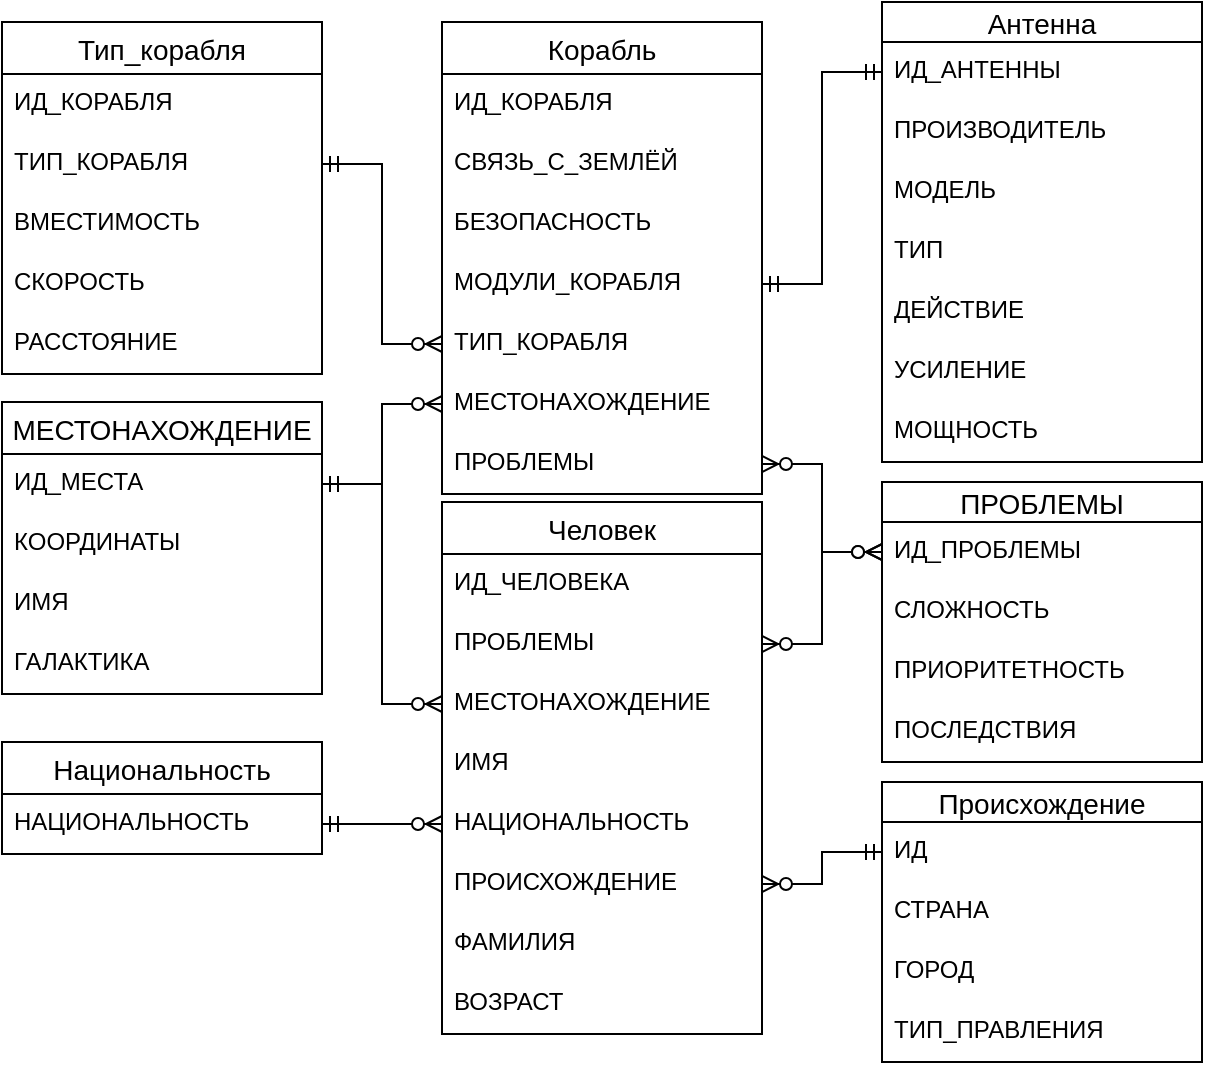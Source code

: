 <mxfile version="20.8.23" type="device"><diagram name="Page-1" id="JypgoLp4C-P_b7GqsAr2"><mxGraphModel dx="778" dy="849" grid="1" gridSize="10" guides="1" tooltips="1" connect="1" arrows="1" fold="1" page="1" pageScale="1" pageWidth="850" pageHeight="1100" math="0" shadow="0"><root><mxCell id="0"/><mxCell id="1" parent="0"/><mxCell id="SkOkAUkjamq2W7RcczAN-3" value="Человек" style="swimlane;fontStyle=0;childLayout=stackLayout;horizontal=1;startSize=26;horizontalStack=0;resizeParent=1;resizeParentMax=0;resizeLast=0;collapsible=1;marginBottom=0;align=center;fontSize=14;" parent="1" vertex="1"><mxGeometry x="260" y="250" width="160" height="266" as="geometry"/></mxCell><mxCell id="SkOkAUkjamq2W7RcczAN-4" value="ИД_ЧЕЛОВЕКА" style="text;strokeColor=none;fillColor=none;spacingLeft=4;spacingRight=4;overflow=hidden;rotatable=0;points=[[0,0.5],[1,0.5]];portConstraint=eastwest;fontSize=12;" parent="SkOkAUkjamq2W7RcczAN-3" vertex="1"><mxGeometry y="26" width="160" height="30" as="geometry"/></mxCell><mxCell id="SkOkAUkjamq2W7RcczAN-8" value="ПРОБЛЕМЫ" style="text;strokeColor=none;fillColor=none;spacingLeft=4;spacingRight=4;overflow=hidden;rotatable=0;points=[[0,0.5],[1,0.5]];portConstraint=eastwest;fontSize=12;" parent="SkOkAUkjamq2W7RcczAN-3" vertex="1"><mxGeometry y="56" width="160" height="30" as="geometry"/></mxCell><mxCell id="SkOkAUkjamq2W7RcczAN-7" value="МЕСТОНАХОЖДЕНИЕ" style="text;strokeColor=none;fillColor=none;spacingLeft=4;spacingRight=4;overflow=hidden;rotatable=0;points=[[0,0.5],[1,0.5]];portConstraint=eastwest;fontSize=12;" parent="SkOkAUkjamq2W7RcczAN-3" vertex="1"><mxGeometry y="86" width="160" height="30" as="geometry"/></mxCell><mxCell id="SkOkAUkjamq2W7RcczAN-11" value="ИМЯ" style="text;strokeColor=none;fillColor=none;spacingLeft=4;spacingRight=4;overflow=hidden;rotatable=0;points=[[0,0.5],[1,0.5]];portConstraint=eastwest;fontSize=12;" parent="SkOkAUkjamq2W7RcczAN-3" vertex="1"><mxGeometry y="116" width="160" height="30" as="geometry"/></mxCell><mxCell id="SkOkAUkjamq2W7RcczAN-10" value="НАЦИОНАЛЬНОСТЬ" style="text;strokeColor=none;fillColor=none;spacingLeft=4;spacingRight=4;overflow=hidden;rotatable=0;points=[[0,0.5],[1,0.5]];portConstraint=eastwest;fontSize=12;" parent="SkOkAUkjamq2W7RcczAN-3" vertex="1"><mxGeometry y="146" width="160" height="30" as="geometry"/></mxCell><mxCell id="SkOkAUkjamq2W7RcczAN-9" value="ПРОИСХОЖДЕНИЕ" style="text;strokeColor=none;fillColor=none;spacingLeft=4;spacingRight=4;overflow=hidden;rotatable=0;points=[[0,0.5],[1,0.5]];portConstraint=eastwest;fontSize=12;" parent="SkOkAUkjamq2W7RcczAN-3" vertex="1"><mxGeometry y="176" width="160" height="30" as="geometry"/></mxCell><mxCell id="SkOkAUkjamq2W7RcczAN-5" value="ФАМИЛИЯ" style="text;strokeColor=none;fillColor=none;spacingLeft=4;spacingRight=4;overflow=hidden;rotatable=0;points=[[0,0.5],[1,0.5]];portConstraint=eastwest;fontSize=12;" parent="SkOkAUkjamq2W7RcczAN-3" vertex="1"><mxGeometry y="206" width="160" height="30" as="geometry"/></mxCell><mxCell id="SkOkAUkjamq2W7RcczAN-6" value="ВОЗРАСТ" style="text;strokeColor=none;fillColor=none;spacingLeft=4;spacingRight=4;overflow=hidden;rotatable=0;points=[[0,0.5],[1,0.5]];portConstraint=eastwest;fontSize=12;" parent="SkOkAUkjamq2W7RcczAN-3" vertex="1"><mxGeometry y="236" width="160" height="30" as="geometry"/></mxCell><mxCell id="SkOkAUkjamq2W7RcczAN-12" value="Корабль" style="swimlane;fontStyle=0;childLayout=stackLayout;horizontal=1;startSize=26;horizontalStack=0;resizeParent=1;resizeParentMax=0;resizeLast=0;collapsible=1;marginBottom=0;align=center;fontSize=14;" parent="1" vertex="1"><mxGeometry x="260" y="10" width="160" height="236" as="geometry"/></mxCell><mxCell id="SkOkAUkjamq2W7RcczAN-13" value="ИД_КОРАБЛЯ" style="text;strokeColor=none;fillColor=none;spacingLeft=4;spacingRight=4;overflow=hidden;rotatable=0;points=[[0,0.5],[1,0.5]];portConstraint=eastwest;fontSize=12;" parent="SkOkAUkjamq2W7RcczAN-12" vertex="1"><mxGeometry y="26" width="160" height="30" as="geometry"/></mxCell><mxCell id="SkOkAUkjamq2W7RcczAN-14" value="СВЯЗЬ_С_ЗЕМЛЁЙ" style="text;strokeColor=none;fillColor=none;spacingLeft=4;spacingRight=4;overflow=hidden;rotatable=0;points=[[0,0.5],[1,0.5]];portConstraint=eastwest;fontSize=12;" parent="SkOkAUkjamq2W7RcczAN-12" vertex="1"><mxGeometry y="56" width="160" height="30" as="geometry"/></mxCell><mxCell id="SkOkAUkjamq2W7RcczAN-15" value="БЕЗОПАСНОСТЬ" style="text;strokeColor=none;fillColor=none;spacingLeft=4;spacingRight=4;overflow=hidden;rotatable=0;points=[[0,0.5],[1,0.5]];portConstraint=eastwest;fontSize=12;" parent="SkOkAUkjamq2W7RcczAN-12" vertex="1"><mxGeometry y="86" width="160" height="30" as="geometry"/></mxCell><mxCell id="SkOkAUkjamq2W7RcczAN-18" value="МОДУЛИ_КОРАБЛЯ" style="text;strokeColor=none;fillColor=none;spacingLeft=4;spacingRight=4;overflow=hidden;rotatable=0;points=[[0,0.5],[1,0.5]];portConstraint=eastwest;fontSize=12;" parent="SkOkAUkjamq2W7RcczAN-12" vertex="1"><mxGeometry y="116" width="160" height="30" as="geometry"/></mxCell><mxCell id="SkOkAUkjamq2W7RcczAN-16" value="ТИП_КОРАБЛЯ" style="text;strokeColor=none;fillColor=none;spacingLeft=4;spacingRight=4;overflow=hidden;rotatable=0;points=[[0,0.5],[1,0.5]];portConstraint=eastwest;fontSize=12;" parent="SkOkAUkjamq2W7RcczAN-12" vertex="1"><mxGeometry y="146" width="160" height="30" as="geometry"/></mxCell><mxCell id="SkOkAUkjamq2W7RcczAN-17" value="МЕСТОНАХОЖДЕНИЕ" style="text;strokeColor=none;fillColor=none;spacingLeft=4;spacingRight=4;overflow=hidden;rotatable=0;points=[[0,0.5],[1,0.5]];portConstraint=eastwest;fontSize=12;" parent="SkOkAUkjamq2W7RcczAN-12" vertex="1"><mxGeometry y="176" width="160" height="30" as="geometry"/></mxCell><mxCell id="SkOkAUkjamq2W7RcczAN-20" value="ПРОБЛЕМЫ" style="text;strokeColor=none;fillColor=none;spacingLeft=4;spacingRight=4;overflow=hidden;rotatable=0;points=[[0,0.5],[1,0.5]];portConstraint=eastwest;fontSize=12;" parent="SkOkAUkjamq2W7RcczAN-12" vertex="1"><mxGeometry y="206" width="160" height="30" as="geometry"/></mxCell><mxCell id="SkOkAUkjamq2W7RcczAN-21" value="МЕСТОНАХОЖДЕНИЕ" style="swimlane;fontStyle=0;childLayout=stackLayout;horizontal=1;startSize=26;horizontalStack=0;resizeParent=1;resizeParentMax=0;resizeLast=0;collapsible=1;marginBottom=0;align=center;fontSize=14;" parent="1" vertex="1"><mxGeometry x="40" y="200" width="160" height="146" as="geometry"/></mxCell><mxCell id="SkOkAUkjamq2W7RcczAN-22" value="ИД_МЕСТА" style="text;strokeColor=none;fillColor=none;spacingLeft=4;spacingRight=4;overflow=hidden;rotatable=0;points=[[0,0.5],[1,0.5]];portConstraint=eastwest;fontSize=12;" parent="SkOkAUkjamq2W7RcczAN-21" vertex="1"><mxGeometry y="26" width="160" height="30" as="geometry"/></mxCell><mxCell id="SkOkAUkjamq2W7RcczAN-25" value="КООРДИНАТЫ" style="text;strokeColor=none;fillColor=none;spacingLeft=4;spacingRight=4;overflow=hidden;rotatable=0;points=[[0,0.5],[1,0.5]];portConstraint=eastwest;fontSize=12;" parent="SkOkAUkjamq2W7RcczAN-21" vertex="1"><mxGeometry y="56" width="160" height="30" as="geometry"/></mxCell><mxCell id="SkOkAUkjamq2W7RcczAN-24" value="ИМЯ" style="text;strokeColor=none;fillColor=none;spacingLeft=4;spacingRight=4;overflow=hidden;rotatable=0;points=[[0,0.5],[1,0.5]];portConstraint=eastwest;fontSize=12;" parent="SkOkAUkjamq2W7RcczAN-21" vertex="1"><mxGeometry y="86" width="160" height="30" as="geometry"/></mxCell><mxCell id="SkOkAUkjamq2W7RcczAN-23" value="ГАЛАКТИКА" style="text;strokeColor=none;fillColor=none;spacingLeft=4;spacingRight=4;overflow=hidden;rotatable=0;points=[[0,0.5],[1,0.5]];portConstraint=eastwest;fontSize=12;" parent="SkOkAUkjamq2W7RcczAN-21" vertex="1"><mxGeometry y="116" width="160" height="30" as="geometry"/></mxCell><mxCell id="SkOkAUkjamq2W7RcczAN-26" value="ПРОБЛЕМЫ" style="swimlane;fontStyle=0;childLayout=stackLayout;horizontal=1;startSize=20;horizontalStack=0;resizeParent=1;resizeParentMax=0;resizeLast=0;collapsible=1;marginBottom=0;align=center;fontSize=14;" parent="1" vertex="1"><mxGeometry x="480" y="240" width="160" height="140" as="geometry"/></mxCell><mxCell id="SkOkAUkjamq2W7RcczAN-27" value="ИД_ПРОБЛЕМЫ" style="text;strokeColor=none;fillColor=none;spacingLeft=4;spacingRight=4;overflow=hidden;rotatable=0;points=[[0,0.5],[1,0.5]];portConstraint=eastwest;fontSize=12;" parent="SkOkAUkjamq2W7RcczAN-26" vertex="1"><mxGeometry y="20" width="160" height="30" as="geometry"/></mxCell><mxCell id="SkOkAUkjamq2W7RcczAN-28" value="СЛОЖНОСТЬ" style="text;strokeColor=none;fillColor=none;spacingLeft=4;spacingRight=4;overflow=hidden;rotatable=0;points=[[0,0.5],[1,0.5]];portConstraint=eastwest;fontSize=12;" parent="SkOkAUkjamq2W7RcczAN-26" vertex="1"><mxGeometry y="50" width="160" height="30" as="geometry"/></mxCell><mxCell id="SkOkAUkjamq2W7RcczAN-29" value="ПРИОРИТЕТНОСТЬ" style="text;strokeColor=none;fillColor=none;spacingLeft=4;spacingRight=4;overflow=hidden;rotatable=0;points=[[0,0.5],[1,0.5]];portConstraint=eastwest;fontSize=12;" parent="SkOkAUkjamq2W7RcczAN-26" vertex="1"><mxGeometry y="80" width="160" height="30" as="geometry"/></mxCell><mxCell id="SkOkAUkjamq2W7RcczAN-30" value="ПОСЛЕДСТВИЯ" style="text;strokeColor=none;fillColor=none;spacingLeft=4;spacingRight=4;overflow=hidden;rotatable=0;points=[[0,0.5],[1,0.5]];portConstraint=eastwest;fontSize=12;" parent="SkOkAUkjamq2W7RcczAN-26" vertex="1"><mxGeometry y="110" width="160" height="30" as="geometry"/></mxCell><mxCell id="SkOkAUkjamq2W7RcczAN-31" value="" style="edgeStyle=entityRelationEdgeStyle;fontSize=12;html=1;endArrow=ERzeroToMany;startArrow=ERmandOne;rounded=0;exitX=1;exitY=0.5;exitDx=0;exitDy=0;entryX=0;entryY=0.5;entryDx=0;entryDy=0;" parent="1" source="SkOkAUkjamq2W7RcczAN-22" target="SkOkAUkjamq2W7RcczAN-7" edge="1"><mxGeometry width="100" height="100" relative="1" as="geometry"><mxPoint x="360" y="410" as="sourcePoint"/><mxPoint x="460" y="310" as="targetPoint"/></mxGeometry></mxCell><mxCell id="SkOkAUkjamq2W7RcczAN-32" value="" style="edgeStyle=entityRelationEdgeStyle;fontSize=12;html=1;endArrow=ERzeroToMany;startArrow=ERmandOne;rounded=0;exitX=1;exitY=0.5;exitDx=0;exitDy=0;entryX=0;entryY=0.5;entryDx=0;entryDy=0;" parent="1" source="SkOkAUkjamq2W7RcczAN-22" target="SkOkAUkjamq2W7RcczAN-17" edge="1"><mxGeometry width="100" height="100" relative="1" as="geometry"><mxPoint x="210" y="221" as="sourcePoint"/><mxPoint x="270" y="531" as="targetPoint"/></mxGeometry></mxCell><mxCell id="SkOkAUkjamq2W7RcczAN-33" value="" style="edgeStyle=entityRelationEdgeStyle;fontSize=12;html=1;endArrow=ERzeroToMany;endFill=1;startArrow=ERzeroToMany;rounded=0;exitX=1;exitY=0.5;exitDx=0;exitDy=0;entryX=0;entryY=0.5;entryDx=0;entryDy=0;" parent="1" source="SkOkAUkjamq2W7RcczAN-20" target="SkOkAUkjamq2W7RcczAN-27" edge="1"><mxGeometry width="100" height="100" relative="1" as="geometry"><mxPoint x="600" y="570" as="sourcePoint"/><mxPoint x="700" y="470" as="targetPoint"/></mxGeometry></mxCell><mxCell id="SkOkAUkjamq2W7RcczAN-34" value="" style="edgeStyle=entityRelationEdgeStyle;fontSize=12;html=1;endArrow=ERzeroToMany;endFill=1;startArrow=ERzeroToMany;rounded=0;exitX=1;exitY=0.5;exitDx=0;exitDy=0;entryX=0;entryY=0.5;entryDx=0;entryDy=0;" parent="1" source="SkOkAUkjamq2W7RcczAN-8" target="SkOkAUkjamq2W7RcczAN-27" edge="1"><mxGeometry width="100" height="100" relative="1" as="geometry"><mxPoint x="430" y="215" as="sourcePoint"/><mxPoint x="490" y="271" as="targetPoint"/></mxGeometry></mxCell><mxCell id="SkOkAUkjamq2W7RcczAN-35" value="Антенна" style="swimlane;fontStyle=0;childLayout=stackLayout;horizontal=1;startSize=20;horizontalStack=0;resizeParent=1;resizeParentMax=0;resizeLast=0;collapsible=1;marginBottom=0;align=center;fontSize=14;" parent="1" vertex="1"><mxGeometry x="480" width="160" height="230" as="geometry"/></mxCell><mxCell id="SkOkAUkjamq2W7RcczAN-36" value="ИД_АНТЕННЫ" style="text;strokeColor=none;fillColor=none;spacingLeft=4;spacingRight=4;overflow=hidden;rotatable=0;points=[[0,0.5],[1,0.5]];portConstraint=eastwest;fontSize=12;" parent="SkOkAUkjamq2W7RcczAN-35" vertex="1"><mxGeometry y="20" width="160" height="30" as="geometry"/></mxCell><mxCell id="SkOkAUkjamq2W7RcczAN-37" value="ПРОИЗВОДИТЕЛЬ" style="text;strokeColor=none;fillColor=none;spacingLeft=4;spacingRight=4;overflow=hidden;rotatable=0;points=[[0,0.5],[1,0.5]];portConstraint=eastwest;fontSize=12;" parent="SkOkAUkjamq2W7RcczAN-35" vertex="1"><mxGeometry y="50" width="160" height="30" as="geometry"/></mxCell><mxCell id="SkOkAUkjamq2W7RcczAN-38" value="МОДЕЛЬ" style="text;strokeColor=none;fillColor=none;spacingLeft=4;spacingRight=4;overflow=hidden;rotatable=0;points=[[0,0.5],[1,0.5]];portConstraint=eastwest;fontSize=12;" parent="SkOkAUkjamq2W7RcczAN-35" vertex="1"><mxGeometry y="80" width="160" height="30" as="geometry"/></mxCell><mxCell id="rr4YV2XpR3iiyL3MdDAH-6" value="ТИП" style="text;strokeColor=none;fillColor=none;spacingLeft=4;spacingRight=4;overflow=hidden;rotatable=0;points=[[0,0.5],[1,0.5]];portConstraint=eastwest;fontSize=12;" vertex="1" parent="SkOkAUkjamq2W7RcczAN-35"><mxGeometry y="110" width="160" height="30" as="geometry"/></mxCell><mxCell id="rr4YV2XpR3iiyL3MdDAH-7" value="ДЕЙСТВИЕ" style="text;strokeColor=none;fillColor=none;spacingLeft=4;spacingRight=4;overflow=hidden;rotatable=0;points=[[0,0.5],[1,0.5]];portConstraint=eastwest;fontSize=12;" vertex="1" parent="SkOkAUkjamq2W7RcczAN-35"><mxGeometry y="140" width="160" height="30" as="geometry"/></mxCell><mxCell id="rr4YV2XpR3iiyL3MdDAH-8" value="УСИЛЕНИЕ" style="text;strokeColor=none;fillColor=none;spacingLeft=4;spacingRight=4;overflow=hidden;rotatable=0;points=[[0,0.5],[1,0.5]];portConstraint=eastwest;fontSize=12;" vertex="1" parent="SkOkAUkjamq2W7RcczAN-35"><mxGeometry y="170" width="160" height="30" as="geometry"/></mxCell><mxCell id="rr4YV2XpR3iiyL3MdDAH-9" value="МОЩНОСТЬ" style="text;strokeColor=none;fillColor=none;spacingLeft=4;spacingRight=4;overflow=hidden;rotatable=0;points=[[0,0.5],[1,0.5]];portConstraint=eastwest;fontSize=12;" vertex="1" parent="SkOkAUkjamq2W7RcczAN-35"><mxGeometry y="200" width="160" height="30" as="geometry"/></mxCell><mxCell id="SkOkAUkjamq2W7RcczAN-39" value="Тип_корабля" style="swimlane;fontStyle=0;childLayout=stackLayout;horizontal=1;startSize=26;horizontalStack=0;resizeParent=1;resizeParentMax=0;resizeLast=0;collapsible=1;marginBottom=0;align=center;fontSize=14;" parent="1" vertex="1"><mxGeometry x="40" y="10" width="160" height="176" as="geometry"/></mxCell><mxCell id="rr4YV2XpR3iiyL3MdDAH-5" value="ИД_КОРАБЛЯ" style="text;strokeColor=none;fillColor=none;spacingLeft=4;spacingRight=4;overflow=hidden;rotatable=0;points=[[0,0.5],[1,0.5]];portConstraint=eastwest;fontSize=12;" vertex="1" parent="SkOkAUkjamq2W7RcczAN-39"><mxGeometry y="26" width="160" height="30" as="geometry"/></mxCell><mxCell id="SkOkAUkjamq2W7RcczAN-40" value="ТИП_КОРАБЛЯ" style="text;strokeColor=none;fillColor=none;spacingLeft=4;spacingRight=4;overflow=hidden;rotatable=0;points=[[0,0.5],[1,0.5]];portConstraint=eastwest;fontSize=12;" parent="SkOkAUkjamq2W7RcczAN-39" vertex="1"><mxGeometry y="56" width="160" height="30" as="geometry"/></mxCell><mxCell id="rr4YV2XpR3iiyL3MdDAH-1" value="ВМЕСТИМОСТЬ&#xA;" style="text;strokeColor=none;fillColor=none;spacingLeft=4;spacingRight=4;overflow=hidden;rotatable=0;points=[[0,0.5],[1,0.5]];portConstraint=eastwest;fontSize=12;" vertex="1" parent="SkOkAUkjamq2W7RcczAN-39"><mxGeometry y="86" width="160" height="30" as="geometry"/></mxCell><mxCell id="rr4YV2XpR3iiyL3MdDAH-2" value="СКОРОСТЬ" style="text;strokeColor=none;fillColor=none;spacingLeft=4;spacingRight=4;overflow=hidden;rotatable=0;points=[[0,0.5],[1,0.5]];portConstraint=eastwest;fontSize=12;" vertex="1" parent="SkOkAUkjamq2W7RcczAN-39"><mxGeometry y="116" width="160" height="30" as="geometry"/></mxCell><mxCell id="rr4YV2XpR3iiyL3MdDAH-3" value="РАССТОЯНИЕ" style="text;strokeColor=none;fillColor=none;spacingLeft=4;spacingRight=4;overflow=hidden;rotatable=0;points=[[0,0.5],[1,0.5]];portConstraint=eastwest;fontSize=12;" vertex="1" parent="SkOkAUkjamq2W7RcczAN-39"><mxGeometry y="146" width="160" height="30" as="geometry"/></mxCell><mxCell id="SkOkAUkjamq2W7RcczAN-43" value="" style="edgeStyle=entityRelationEdgeStyle;fontSize=12;html=1;endArrow=ERzeroToMany;startArrow=ERmandOne;rounded=0;entryX=0;entryY=0.5;entryDx=0;entryDy=0;exitX=1;exitY=0.5;exitDx=0;exitDy=0;" parent="1" source="SkOkAUkjamq2W7RcczAN-40" target="SkOkAUkjamq2W7RcczAN-16" edge="1"><mxGeometry width="100" height="100" relative="1" as="geometry"><mxPoint x="630" y="320" as="sourcePoint"/><mxPoint x="730" y="220" as="targetPoint"/></mxGeometry></mxCell><mxCell id="SkOkAUkjamq2W7RcczAN-44" value="Происхождение" style="swimlane;fontStyle=0;childLayout=stackLayout;horizontal=1;startSize=20;horizontalStack=0;resizeParent=1;resizeParentMax=0;resizeLast=0;collapsible=1;marginBottom=0;align=center;fontSize=14;" parent="1" vertex="1"><mxGeometry x="480" y="390" width="160" height="140" as="geometry"/></mxCell><mxCell id="SkOkAUkjamq2W7RcczAN-45" value="ИД" style="text;strokeColor=none;fillColor=none;spacingLeft=4;spacingRight=4;overflow=hidden;rotatable=0;points=[[0,0.5],[1,0.5]];portConstraint=eastwest;fontSize=12;" parent="SkOkAUkjamq2W7RcczAN-44" vertex="1"><mxGeometry y="20" width="160" height="30" as="geometry"/></mxCell><mxCell id="SkOkAUkjamq2W7RcczAN-46" value="СТРАНА" style="text;strokeColor=none;fillColor=none;spacingLeft=4;spacingRight=4;overflow=hidden;rotatable=0;points=[[0,0.5],[1,0.5]];portConstraint=eastwest;fontSize=12;" parent="SkOkAUkjamq2W7RcczAN-44" vertex="1"><mxGeometry y="50" width="160" height="30" as="geometry"/></mxCell><mxCell id="SkOkAUkjamq2W7RcczAN-47" value="ГОРОД" style="text;strokeColor=none;fillColor=none;spacingLeft=4;spacingRight=4;overflow=hidden;rotatable=0;points=[[0,0.5],[1,0.5]];portConstraint=eastwest;fontSize=12;" parent="SkOkAUkjamq2W7RcczAN-44" vertex="1"><mxGeometry y="80" width="160" height="30" as="geometry"/></mxCell><mxCell id="SkOkAUkjamq2W7RcczAN-48" value="ТИП_ПРАВЛЕНИЯ" style="text;strokeColor=none;fillColor=none;spacingLeft=4;spacingRight=4;overflow=hidden;rotatable=0;points=[[0,0.5],[1,0.5]];portConstraint=eastwest;fontSize=12;" parent="SkOkAUkjamq2W7RcczAN-44" vertex="1"><mxGeometry y="110" width="160" height="30" as="geometry"/></mxCell><mxCell id="SkOkAUkjamq2W7RcczAN-49" value="" style="edgeStyle=entityRelationEdgeStyle;fontSize=12;html=1;endArrow=ERzeroToMany;startArrow=ERmandOne;rounded=0;entryX=1;entryY=0.5;entryDx=0;entryDy=0;exitX=0;exitY=0.5;exitDx=0;exitDy=0;" parent="1" source="SkOkAUkjamq2W7RcczAN-45" target="SkOkAUkjamq2W7RcczAN-9" edge="1"><mxGeometry width="100" height="100" relative="1" as="geometry"><mxPoint x="430" y="161" as="sourcePoint"/><mxPoint x="490" y="71" as="targetPoint"/></mxGeometry></mxCell><mxCell id="SkOkAUkjamq2W7RcczAN-50" value="" style="edgeStyle=entityRelationEdgeStyle;fontSize=12;html=1;endArrow=ERmandOne;startArrow=ERmandOne;rounded=0;entryX=0;entryY=0.5;entryDx=0;entryDy=0;exitX=1;exitY=0.5;exitDx=0;exitDy=0;" parent="1" source="SkOkAUkjamq2W7RcczAN-18" target="SkOkAUkjamq2W7RcczAN-36" edge="1"><mxGeometry width="100" height="100" relative="1" as="geometry"><mxPoint x="70" y="590" as="sourcePoint"/><mxPoint x="170" y="490" as="targetPoint"/></mxGeometry></mxCell><mxCell id="SkOkAUkjamq2W7RcczAN-51" value="Национальность" style="swimlane;fontStyle=0;childLayout=stackLayout;horizontal=1;startSize=26;horizontalStack=0;resizeParent=1;resizeParentMax=0;resizeLast=0;collapsible=1;marginBottom=0;align=center;fontSize=14;" parent="1" vertex="1"><mxGeometry x="40" y="370" width="160" height="56" as="geometry"/></mxCell><mxCell id="SkOkAUkjamq2W7RcczAN-52" value="НАЦИОНАЛЬНОСТЬ" style="text;strokeColor=none;fillColor=none;spacingLeft=4;spacingRight=4;overflow=hidden;rotatable=0;points=[[0,0.5],[1,0.5]];portConstraint=eastwest;fontSize=12;" parent="SkOkAUkjamq2W7RcczAN-51" vertex="1"><mxGeometry y="26" width="160" height="30" as="geometry"/></mxCell><mxCell id="SkOkAUkjamq2W7RcczAN-55" value="" style="edgeStyle=entityRelationEdgeStyle;fontSize=12;html=1;endArrow=ERzeroToMany;startArrow=ERmandOne;rounded=0;entryX=0;entryY=0.5;entryDx=0;entryDy=0;exitX=1;exitY=0.5;exitDx=0;exitDy=0;" parent="1" source="SkOkAUkjamq2W7RcczAN-52" target="SkOkAUkjamq2W7RcczAN-10" edge="1"><mxGeometry width="100" height="100" relative="1" as="geometry"><mxPoint x="180" y="470" as="sourcePoint"/><mxPoint x="120" y="530" as="targetPoint"/></mxGeometry></mxCell></root></mxGraphModel></diagram></mxfile>
